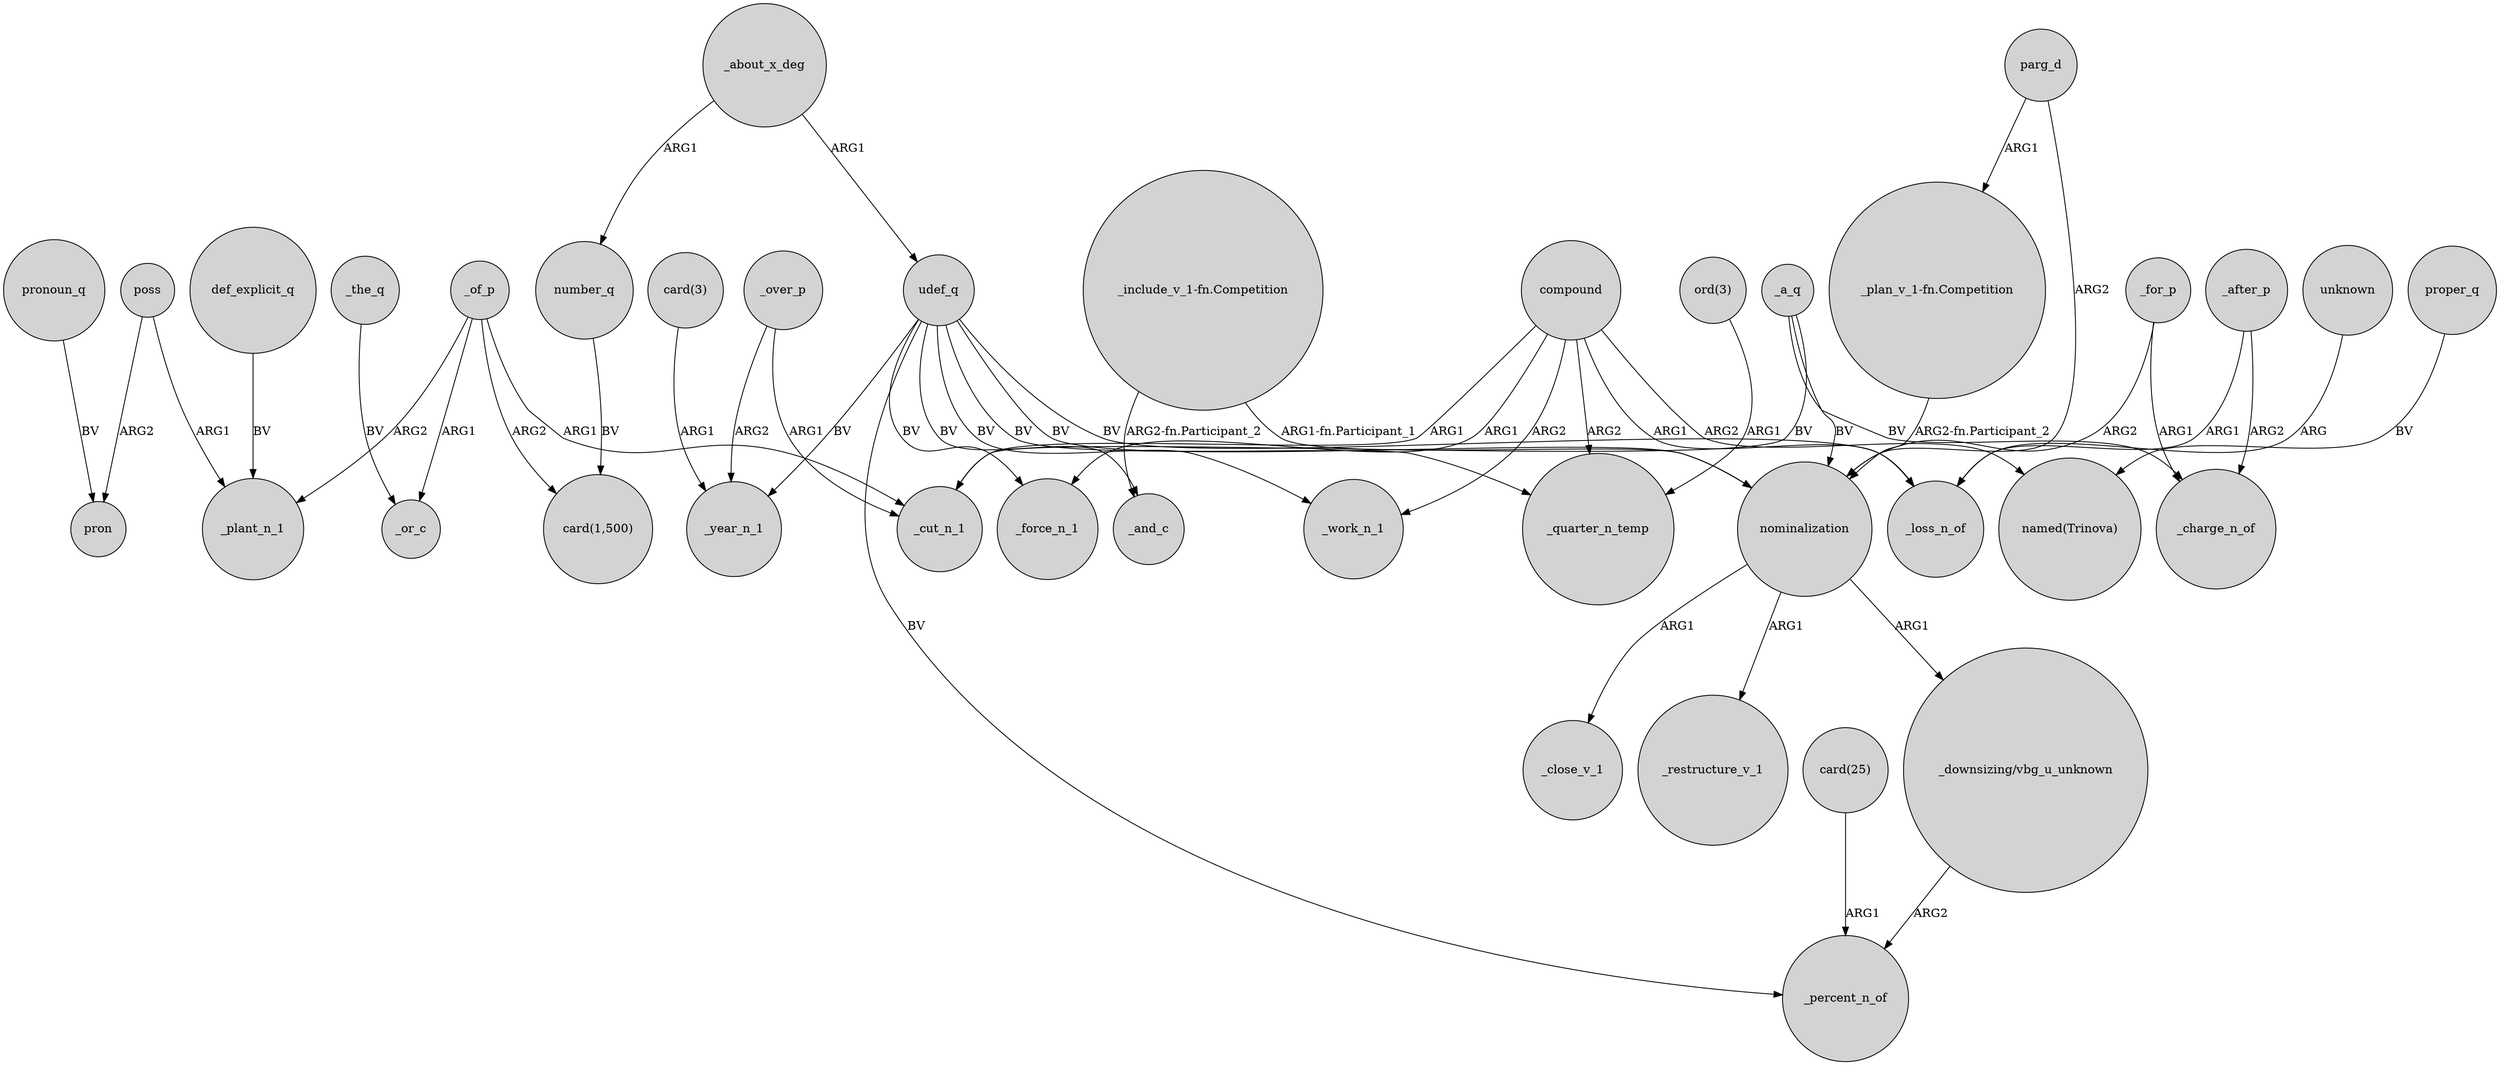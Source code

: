 digraph {
	node [shape=circle style=filled]
	poss -> _plant_n_1 [label=ARG1]
	_of_p -> _plant_n_1 [label=ARG2]
	_of_p -> "card(1,500)" [label=ARG2]
	_over_p -> _cut_n_1 [label=ARG1]
	compound -> _cut_n_1 [label=ARG1]
	"ord(3)" -> _quarter_n_temp [label=ARG1]
	_a_q -> nominalization [label=BV]
	"_include_v_1-fn.Competition" -> _and_c [label="ARG2-fn.Participant_2"]
	"_include_v_1-fn.Competition" -> nominalization [label="ARG1-fn.Participant_1"]
	parg_d -> "_plan_v_1-fn.Competition" [label=ARG1]
	proper_q -> "named(Trinova)" [label=BV]
	udef_q -> nominalization [label=BV]
	"card(25)" -> _percent_n_of [label=ARG1]
	udef_q -> _force_n_1 [label=BV]
	compound -> _work_n_1 [label=ARG2]
	_for_p -> _charge_n_of [label=ARG1]
	udef_q -> _work_n_1 [label=BV]
	_of_p -> _cut_n_1 [label=ARG1]
	_a_q -> _charge_n_of [label=BV]
	_of_p -> _or_c [label=ARG1]
	udef_q -> _and_c [label=BV]
	compound -> _force_n_1 [label=ARG1]
	"card(3)" -> _year_n_1 [label=ARG1]
	compound -> "named(Trinova)" [label=ARG2]
	_about_x_deg -> udef_q [label=ARG1]
	def_explicit_q -> _plant_n_1 [label=BV]
	pronoun_q -> pron [label=BV]
	poss -> pron [label=ARG2]
	compound -> _loss_n_of [label=ARG1]
	nominalization -> _restructure_v_1 [label=ARG1]
	compound -> _quarter_n_temp [label=ARG2]
	udef_q -> _percent_n_of [label=BV]
	_a_q -> _cut_n_1 [label=BV]
	nominalization -> _close_v_1 [label=ARG1]
	udef_q -> _loss_n_of [label=BV]
	_for_p -> nominalization [label=ARG2]
	_after_p -> _charge_n_of [label=ARG2]
	number_q -> "card(1,500)" [label=BV]
	"_plan_v_1-fn.Competition" -> nominalization [label="ARG2-fn.Participant_2"]
	unknown -> _loss_n_of [label=ARG]
	_the_q -> _or_c [label=BV]
	_about_x_deg -> number_q [label=ARG1]
	nominalization -> "_downsizing/vbg_u_unknown" [label=ARG1]
	udef_q -> _quarter_n_temp [label=BV]
	"_downsizing/vbg_u_unknown" -> _percent_n_of [label=ARG2]
	_over_p -> _year_n_1 [label=ARG2]
	udef_q -> _year_n_1 [label=BV]
	_after_p -> _loss_n_of [label=ARG1]
	parg_d -> nominalization [label=ARG2]
}

